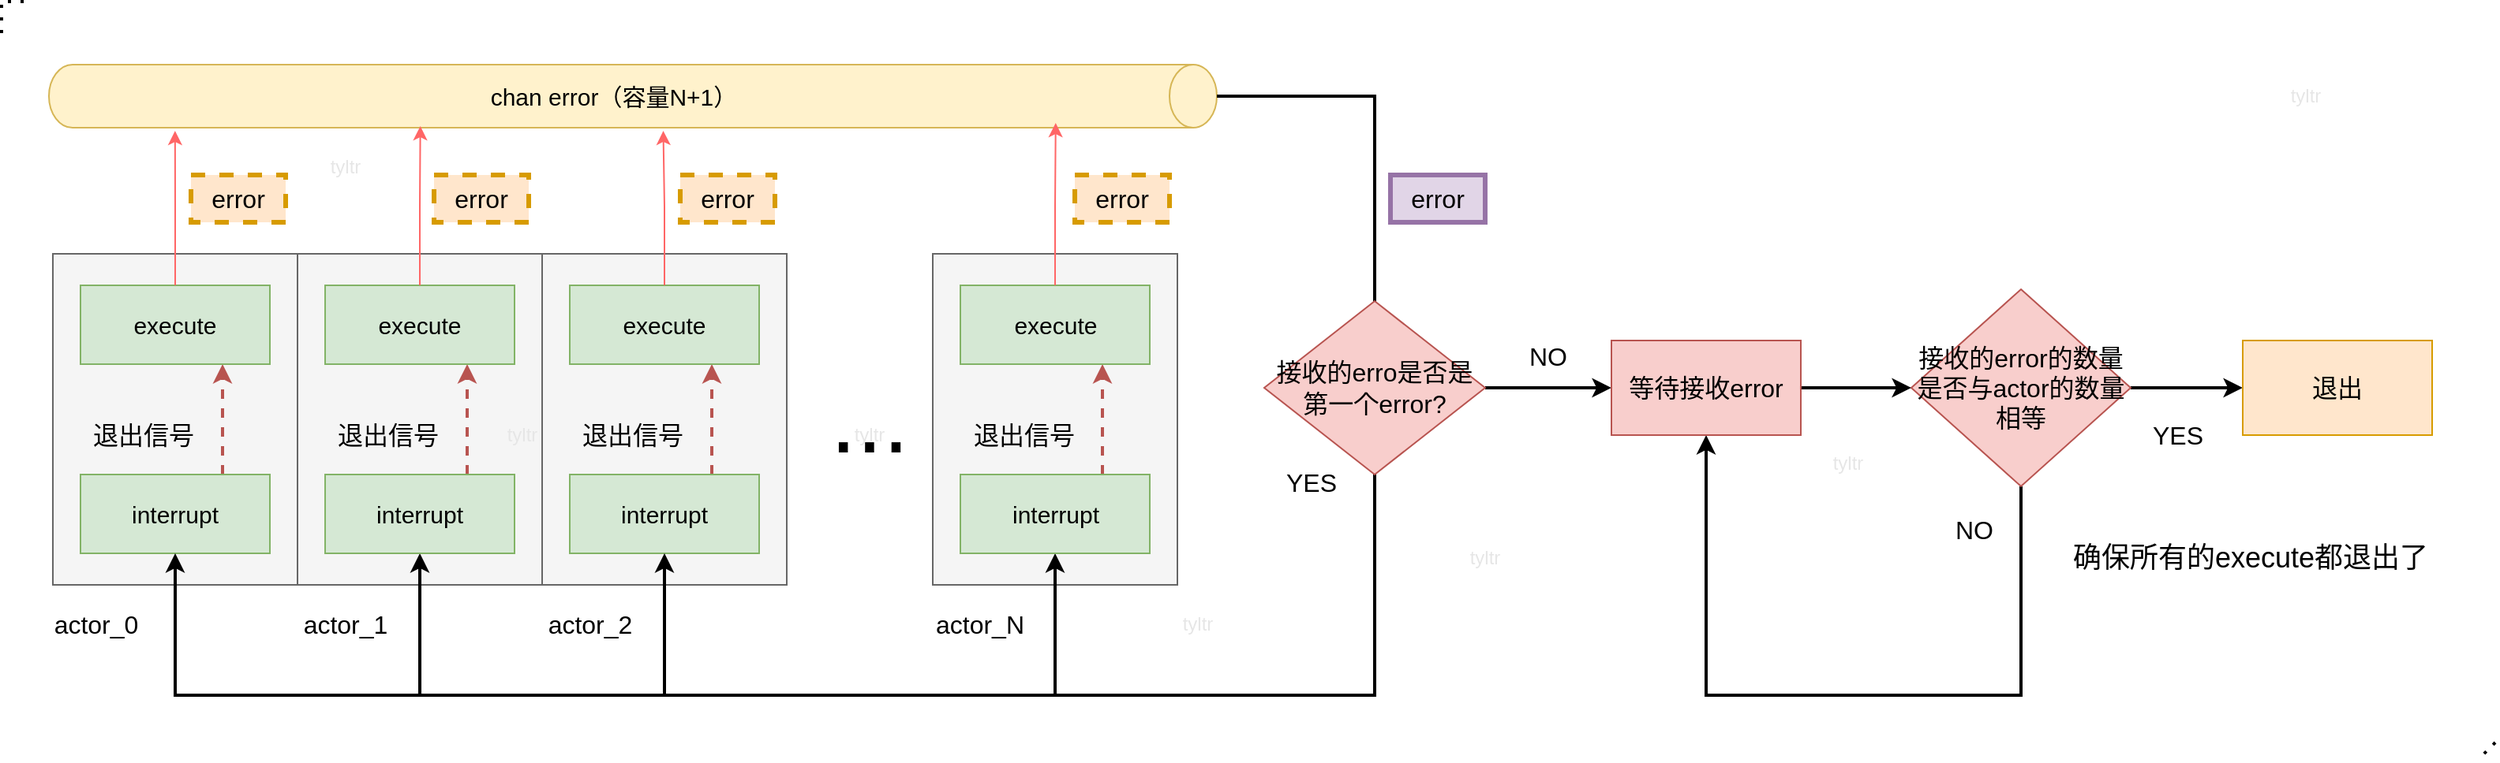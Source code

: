 <mxfile version="24.7.8">
  <diagram name="第 1 页" id="B596-E31jCctFJMOlmVz">
    <mxGraphModel dx="1434" dy="907" grid="1" gridSize="10" guides="1" tooltips="1" connect="1" arrows="1" fold="1" page="1" pageScale="1" pageWidth="827" pageHeight="1169" math="0" shadow="0">
      <root>
        <mxCell id="0" />
        <mxCell id="1" parent="0" />
        <mxCell id="k0zwRFcfS9azqHRNkTsq-45" value="" style="rounded=0;whiteSpace=wrap;html=1;fillColor=#f5f5f5;strokeColor=#666666;fontColor=#333333;" vertex="1" parent="1">
          <mxGeometry x="730" y="330" width="155" height="210" as="geometry" />
        </mxCell>
        <mxCell id="k0zwRFcfS9azqHRNkTsq-30" value="" style="rounded=0;whiteSpace=wrap;html=1;fillColor=#f5f5f5;strokeColor=#666666;fontColor=#333333;" vertex="1" parent="1">
          <mxGeometry x="327.5" y="330" width="155" height="210" as="geometry" />
        </mxCell>
        <mxCell id="k0zwRFcfS9azqHRNkTsq-1" value="" style="rounded=0;whiteSpace=wrap;html=1;fillColor=#f5f5f5;strokeColor=#666666;fontColor=#333333;" vertex="1" parent="1">
          <mxGeometry x="172.5" y="330" width="155" height="210" as="geometry" />
        </mxCell>
        <mxCell id="k0zwRFcfS9azqHRNkTsq-29" style="edgeStyle=orthogonalEdgeStyle;rounded=0;orthogonalLoop=1;jettySize=auto;html=1;exitX=0.75;exitY=0;exitDx=0;exitDy=0;entryX=0.75;entryY=1;entryDx=0;entryDy=0;strokeWidth=2;fillColor=#f8cecc;strokeColor=#b85450;dashed=1;" edge="1" parent="1" source="k0zwRFcfS9azqHRNkTsq-2" target="k0zwRFcfS9azqHRNkTsq-4">
          <mxGeometry relative="1" as="geometry" />
        </mxCell>
        <mxCell id="k0zwRFcfS9azqHRNkTsq-2" value="&lt;font style=&quot;font-size: 15px;&quot;&gt;interrupt&lt;/font&gt;" style="rounded=0;whiteSpace=wrap;html=1;fillColor=#d5e8d4;strokeColor=#82b366;" vertex="1" parent="1">
          <mxGeometry x="190" y="470" width="120" height="50" as="geometry" />
        </mxCell>
        <mxCell id="k0zwRFcfS9azqHRNkTsq-4" value="&lt;font style=&quot;font-size: 15px;&quot;&gt;execute&lt;/font&gt;" style="rounded=0;whiteSpace=wrap;html=1;fillColor=#d5e8d4;strokeColor=#82b366;" vertex="1" parent="1">
          <mxGeometry x="190" y="350" width="120" height="50" as="geometry" />
        </mxCell>
        <mxCell id="k0zwRFcfS9azqHRNkTsq-55" style="edgeStyle=orthogonalEdgeStyle;rounded=0;orthogonalLoop=1;jettySize=auto;html=1;exitX=0.5;exitY=0;exitDx=0;exitDy=0;exitPerimeter=0;strokeWidth=2;" edge="1" parent="1" source="k0zwRFcfS9azqHRNkTsq-18" target="k0zwRFcfS9azqHRNkTsq-32">
          <mxGeometry relative="1" as="geometry">
            <Array as="points">
              <mxPoint x="1010" y="230" />
              <mxPoint x="1010" y="610" />
              <mxPoint x="405" y="610" />
            </Array>
          </mxGeometry>
        </mxCell>
        <mxCell id="k0zwRFcfS9azqHRNkTsq-56" style="edgeStyle=orthogonalEdgeStyle;rounded=0;orthogonalLoop=1;jettySize=auto;html=1;exitX=0.5;exitY=0;exitDx=0;exitDy=0;exitPerimeter=0;entryX=0.5;entryY=1;entryDx=0;entryDy=0;strokeWidth=2;" edge="1" parent="1" source="k0zwRFcfS9azqHRNkTsq-18" target="k0zwRFcfS9azqHRNkTsq-47">
          <mxGeometry relative="1" as="geometry">
            <Array as="points">
              <mxPoint x="1010" y="230" />
              <mxPoint x="1010" y="610" />
              <mxPoint x="808" y="610" />
            </Array>
          </mxGeometry>
        </mxCell>
        <mxCell id="k0zwRFcfS9azqHRNkTsq-58" style="edgeStyle=orthogonalEdgeStyle;rounded=0;orthogonalLoop=1;jettySize=auto;html=1;exitX=0.5;exitY=0;exitDx=0;exitDy=0;exitPerimeter=0;entryX=0.5;entryY=1;entryDx=0;entryDy=0;strokeWidth=2;" edge="1" parent="1" source="k0zwRFcfS9azqHRNkTsq-18" target="k0zwRFcfS9azqHRNkTsq-2">
          <mxGeometry relative="1" as="geometry">
            <Array as="points">
              <mxPoint x="1010" y="230" />
              <mxPoint x="1010" y="610" />
              <mxPoint x="250" y="610" />
            </Array>
          </mxGeometry>
        </mxCell>
        <mxCell id="k0zwRFcfS9azqHRNkTsq-18" value="&lt;font style=&quot;font-size: 15px;&quot;&gt;chan error（容量N+1）&lt;/font&gt;" style="shape=cylinder3;whiteSpace=wrap;html=1;boundedLbl=1;backgroundOutline=1;size=15;direction=south;fillColor=#fff2cc;strokeColor=#d6b656;" vertex="1" parent="1">
          <mxGeometry x="170" y="210" width="740" height="40" as="geometry" />
        </mxCell>
        <mxCell id="k0zwRFcfS9azqHRNkTsq-28" value="&lt;font style=&quot;font-size: 16px;&quot;&gt;退出信号&lt;/font&gt;" style="text;html=1;align=center;verticalAlign=middle;whiteSpace=wrap;rounded=0;" vertex="1" parent="1">
          <mxGeometry x="190" y="430" width="80" height="30" as="geometry" />
        </mxCell>
        <mxCell id="k0zwRFcfS9azqHRNkTsq-31" style="edgeStyle=orthogonalEdgeStyle;rounded=0;orthogonalLoop=1;jettySize=auto;html=1;exitX=0.75;exitY=0;exitDx=0;exitDy=0;entryX=0.75;entryY=1;entryDx=0;entryDy=0;strokeWidth=2;fillColor=#f8cecc;strokeColor=#b85450;dashed=1;" edge="1" parent="1" source="k0zwRFcfS9azqHRNkTsq-32" target="k0zwRFcfS9azqHRNkTsq-33">
          <mxGeometry relative="1" as="geometry" />
        </mxCell>
        <mxCell id="k0zwRFcfS9azqHRNkTsq-32" value="&lt;font style=&quot;font-size: 15px;&quot;&gt;interrupt&lt;/font&gt;" style="rounded=0;whiteSpace=wrap;html=1;fillColor=#d5e8d4;strokeColor=#82b366;" vertex="1" parent="1">
          <mxGeometry x="345" y="470" width="120" height="50" as="geometry" />
        </mxCell>
        <mxCell id="k0zwRFcfS9azqHRNkTsq-33" value="&lt;font style=&quot;font-size: 15px;&quot;&gt;execute&lt;/font&gt;" style="rounded=0;whiteSpace=wrap;html=1;fillColor=#d5e8d4;strokeColor=#82b366;" vertex="1" parent="1">
          <mxGeometry x="345" y="350" width="120" height="50" as="geometry" />
        </mxCell>
        <mxCell id="k0zwRFcfS9azqHRNkTsq-34" value="&lt;font style=&quot;font-size: 16px;&quot;&gt;退出信号&lt;/font&gt;" style="text;html=1;align=center;verticalAlign=middle;whiteSpace=wrap;rounded=0;" vertex="1" parent="1">
          <mxGeometry x="345" y="430" width="80" height="30" as="geometry" />
        </mxCell>
        <mxCell id="k0zwRFcfS9azqHRNkTsq-35" value="" style="rounded=0;whiteSpace=wrap;html=1;fillColor=#f5f5f5;strokeColor=#666666;fontColor=#333333;" vertex="1" parent="1">
          <mxGeometry x="482.5" y="330" width="155" height="210" as="geometry" />
        </mxCell>
        <mxCell id="k0zwRFcfS9azqHRNkTsq-36" style="edgeStyle=orthogonalEdgeStyle;rounded=0;orthogonalLoop=1;jettySize=auto;html=1;exitX=0.75;exitY=0;exitDx=0;exitDy=0;entryX=0.75;entryY=1;entryDx=0;entryDy=0;strokeWidth=2;fillColor=#f8cecc;strokeColor=#b85450;dashed=1;" edge="1" parent="1" source="k0zwRFcfS9azqHRNkTsq-37" target="k0zwRFcfS9azqHRNkTsq-38">
          <mxGeometry relative="1" as="geometry" />
        </mxCell>
        <mxCell id="k0zwRFcfS9azqHRNkTsq-37" value="&lt;font style=&quot;font-size: 15px;&quot;&gt;interrupt&lt;/font&gt;" style="rounded=0;whiteSpace=wrap;html=1;fillColor=#d5e8d4;strokeColor=#82b366;" vertex="1" parent="1">
          <mxGeometry x="500" y="470" width="120" height="50" as="geometry" />
        </mxCell>
        <mxCell id="k0zwRFcfS9azqHRNkTsq-38" value="&lt;font style=&quot;font-size: 15px;&quot;&gt;execute&lt;/font&gt;" style="rounded=0;whiteSpace=wrap;html=1;fillColor=#d5e8d4;strokeColor=#82b366;" vertex="1" parent="1">
          <mxGeometry x="500" y="350" width="120" height="50" as="geometry" />
        </mxCell>
        <mxCell id="k0zwRFcfS9azqHRNkTsq-39" value="&lt;font style=&quot;font-size: 16px;&quot;&gt;退出信号&lt;/font&gt;" style="text;html=1;align=center;verticalAlign=middle;whiteSpace=wrap;rounded=0;" vertex="1" parent="1">
          <mxGeometry x="500" y="430" width="80" height="30" as="geometry" />
        </mxCell>
        <mxCell id="k0zwRFcfS9azqHRNkTsq-46" style="edgeStyle=orthogonalEdgeStyle;rounded=0;orthogonalLoop=1;jettySize=auto;html=1;exitX=0.75;exitY=0;exitDx=0;exitDy=0;entryX=0.75;entryY=1;entryDx=0;entryDy=0;strokeWidth=2;fillColor=#f8cecc;strokeColor=#b85450;dashed=1;" edge="1" parent="1" source="k0zwRFcfS9azqHRNkTsq-47" target="k0zwRFcfS9azqHRNkTsq-48">
          <mxGeometry relative="1" as="geometry" />
        </mxCell>
        <mxCell id="k0zwRFcfS9azqHRNkTsq-47" value="&lt;font style=&quot;font-size: 15px;&quot;&gt;interrupt&lt;/font&gt;" style="rounded=0;whiteSpace=wrap;html=1;fillColor=#d5e8d4;strokeColor=#82b366;" vertex="1" parent="1">
          <mxGeometry x="747.5" y="470" width="120" height="50" as="geometry" />
        </mxCell>
        <mxCell id="k0zwRFcfS9azqHRNkTsq-48" value="&lt;font style=&quot;font-size: 15px;&quot;&gt;execute&lt;/font&gt;" style="rounded=0;whiteSpace=wrap;html=1;fillColor=#d5e8d4;strokeColor=#82b366;" vertex="1" parent="1">
          <mxGeometry x="747.5" y="350" width="120" height="50" as="geometry" />
        </mxCell>
        <mxCell id="k0zwRFcfS9azqHRNkTsq-49" value="&lt;font style=&quot;font-size: 16px;&quot;&gt;退出信号&lt;/font&gt;" style="text;html=1;align=center;verticalAlign=middle;whiteSpace=wrap;rounded=0;" vertex="1" parent="1">
          <mxGeometry x="747.5" y="430" width="80" height="30" as="geometry" />
        </mxCell>
        <mxCell id="k0zwRFcfS9azqHRNkTsq-50" value="&lt;font style=&quot;font-size: 60px;&quot;&gt;...&lt;/font&gt;" style="text;html=1;align=center;verticalAlign=middle;whiteSpace=wrap;rounded=0;" vertex="1" parent="1">
          <mxGeometry x="660" y="420" width="60" height="30" as="geometry" />
        </mxCell>
        <mxCell id="k0zwRFcfS9azqHRNkTsq-51" style="edgeStyle=orthogonalEdgeStyle;rounded=0;orthogonalLoop=1;jettySize=auto;html=1;exitX=0.5;exitY=0;exitDx=0;exitDy=0;entryX=1.05;entryY=0.892;entryDx=0;entryDy=0;entryPerimeter=0;strokeColor=#FF6666;" edge="1" parent="1" source="k0zwRFcfS9azqHRNkTsq-4" target="k0zwRFcfS9azqHRNkTsq-18">
          <mxGeometry relative="1" as="geometry" />
        </mxCell>
        <mxCell id="k0zwRFcfS9azqHRNkTsq-52" style="edgeStyle=orthogonalEdgeStyle;rounded=0;orthogonalLoop=1;jettySize=auto;html=1;exitX=0.5;exitY=0;exitDx=0;exitDy=0;entryX=0.975;entryY=0.682;entryDx=0;entryDy=0;entryPerimeter=0;strokeColor=#FF6666;" edge="1" parent="1" source="k0zwRFcfS9azqHRNkTsq-33" target="k0zwRFcfS9azqHRNkTsq-18">
          <mxGeometry relative="1" as="geometry" />
        </mxCell>
        <mxCell id="k0zwRFcfS9azqHRNkTsq-53" style="edgeStyle=orthogonalEdgeStyle;rounded=0;orthogonalLoop=1;jettySize=auto;html=1;exitX=0.5;exitY=0;exitDx=0;exitDy=0;entryX=1.05;entryY=0.474;entryDx=0;entryDy=0;entryPerimeter=0;strokeColor=#FF6666;" edge="1" parent="1" source="k0zwRFcfS9azqHRNkTsq-38" target="k0zwRFcfS9azqHRNkTsq-18">
          <mxGeometry relative="1" as="geometry" />
        </mxCell>
        <mxCell id="k0zwRFcfS9azqHRNkTsq-54" style="edgeStyle=orthogonalEdgeStyle;rounded=0;orthogonalLoop=1;jettySize=auto;html=1;exitX=0.5;exitY=0;exitDx=0;exitDy=0;entryX=0.925;entryY=0.138;entryDx=0;entryDy=0;entryPerimeter=0;strokeColor=#FF6666;" edge="1" parent="1" source="k0zwRFcfS9azqHRNkTsq-48" target="k0zwRFcfS9azqHRNkTsq-18">
          <mxGeometry relative="1" as="geometry" />
        </mxCell>
        <mxCell id="k0zwRFcfS9azqHRNkTsq-57" style="edgeStyle=orthogonalEdgeStyle;rounded=0;orthogonalLoop=1;jettySize=auto;html=1;exitX=0.5;exitY=1;exitDx=0;exitDy=0;entryX=0.5;entryY=0;entryDx=0;entryDy=0;entryPerimeter=0;endArrow=none;endFill=0;startArrow=classic;startFill=1;strokeWidth=2;" edge="1" parent="1" source="k0zwRFcfS9azqHRNkTsq-37" target="k0zwRFcfS9azqHRNkTsq-18">
          <mxGeometry relative="1" as="geometry">
            <Array as="points">
              <mxPoint x="560" y="610" />
              <mxPoint x="1010" y="610" />
              <mxPoint x="1010" y="230" />
            </Array>
          </mxGeometry>
        </mxCell>
        <mxCell id="k0zwRFcfS9azqHRNkTsq-71" style="edgeStyle=orthogonalEdgeStyle;rounded=0;orthogonalLoop=1;jettySize=auto;html=1;exitX=1;exitY=0.5;exitDx=0;exitDy=0;entryX=0;entryY=0.5;entryDx=0;entryDy=0;strokeWidth=2;" edge="1" parent="1" source="k0zwRFcfS9azqHRNkTsq-65">
          <mxGeometry relative="1" as="geometry">
            <mxPoint x="1160" y="415" as="targetPoint" />
          </mxGeometry>
        </mxCell>
        <mxCell id="k0zwRFcfS9azqHRNkTsq-65" value="&lt;font style=&quot;font-size: 16px;&quot;&gt;接收的erro是否是&lt;/font&gt;&lt;div style=&quot;font-size: 16px;&quot;&gt;&lt;font style=&quot;font-size: 16px;&quot;&gt;第一个error?&lt;/font&gt;&lt;/div&gt;" style="rhombus;whiteSpace=wrap;html=1;fillColor=#f8cecc;strokeColor=#b85450;" vertex="1" parent="1">
          <mxGeometry x="940" y="360" width="140" height="110" as="geometry" />
        </mxCell>
        <mxCell id="k0zwRFcfS9azqHRNkTsq-68" value="&lt;font style=&quot;font-size: 16px;&quot;&gt;NO&lt;/font&gt;" style="text;html=1;align=center;verticalAlign=middle;whiteSpace=wrap;rounded=0;" vertex="1" parent="1">
          <mxGeometry x="1090" y="380" width="60" height="30" as="geometry" />
        </mxCell>
        <mxCell id="k0zwRFcfS9azqHRNkTsq-69" value="&lt;font style=&quot;font-size: 16px;&quot;&gt;YES&lt;/font&gt;" style="text;html=1;align=center;verticalAlign=middle;whiteSpace=wrap;rounded=0;" vertex="1" parent="1">
          <mxGeometry x="940" y="460" width="60" height="30" as="geometry" />
        </mxCell>
        <mxCell id="k0zwRFcfS9azqHRNkTsq-79" style="edgeStyle=orthogonalEdgeStyle;rounded=0;orthogonalLoop=1;jettySize=auto;html=1;exitX=0.5;exitY=1;exitDx=0;exitDy=0;entryX=0.5;entryY=1;entryDx=0;entryDy=0;strokeWidth=2;" edge="1" parent="1" source="k0zwRFcfS9azqHRNkTsq-72" target="k0zwRFcfS9azqHRNkTsq-77">
          <mxGeometry relative="1" as="geometry">
            <Array as="points">
              <mxPoint x="1420" y="610" />
              <mxPoint x="1220" y="610" />
            </Array>
          </mxGeometry>
        </mxCell>
        <mxCell id="k0zwRFcfS9azqHRNkTsq-84" style="edgeStyle=orthogonalEdgeStyle;rounded=0;orthogonalLoop=1;jettySize=auto;html=1;exitX=1;exitY=0.5;exitDx=0;exitDy=0;entryX=0;entryY=0.5;entryDx=0;entryDy=0;strokeWidth=2;" edge="1" parent="1" source="k0zwRFcfS9azqHRNkTsq-72" target="k0zwRFcfS9azqHRNkTsq-83">
          <mxGeometry relative="1" as="geometry" />
        </mxCell>
        <mxCell id="k0zwRFcfS9azqHRNkTsq-72" value="&lt;span style=&quot;font-size: 16px;&quot;&gt;&lt;font style=&quot;font-size: 16px;&quot;&gt;接收的error的数量&lt;/font&gt;&lt;/span&gt;&lt;div style=&quot;font-size: 16px;&quot;&gt;&lt;font style=&quot;font-size: 16px;&quot;&gt;是否与actor的数量相等&lt;/font&gt;&lt;/div&gt;" style="rhombus;whiteSpace=wrap;html=1;fillColor=#f8cecc;strokeColor=#b85450;" vertex="1" parent="1">
          <mxGeometry x="1350" y="352.5" width="139" height="125" as="geometry" />
        </mxCell>
        <mxCell id="k0zwRFcfS9azqHRNkTsq-73" value="&lt;font style=&quot;font-size: 16px;&quot;&gt;actor_0&lt;/font&gt;" style="text;html=1;align=center;verticalAlign=middle;whiteSpace=wrap;rounded=0;" vertex="1" parent="1">
          <mxGeometry x="170" y="550" width="60" height="30" as="geometry" />
        </mxCell>
        <mxCell id="k0zwRFcfS9azqHRNkTsq-74" value="&lt;font style=&quot;font-size: 16px;&quot;&gt;actor_1&lt;/font&gt;" style="text;html=1;align=center;verticalAlign=middle;whiteSpace=wrap;rounded=0;" vertex="1" parent="1">
          <mxGeometry x="327.5" y="550" width="60" height="30" as="geometry" />
        </mxCell>
        <mxCell id="k0zwRFcfS9azqHRNkTsq-75" value="&lt;font style=&quot;font-size: 16px;&quot;&gt;actor_2&lt;/font&gt;" style="text;html=1;align=center;verticalAlign=middle;whiteSpace=wrap;rounded=0;" vertex="1" parent="1">
          <mxGeometry x="482.5" y="550" width="60" height="30" as="geometry" />
        </mxCell>
        <mxCell id="k0zwRFcfS9azqHRNkTsq-76" value="&lt;font style=&quot;font-size: 16px;&quot;&gt;actor_N&lt;/font&gt;" style="text;html=1;align=center;verticalAlign=middle;whiteSpace=wrap;rounded=0;" vertex="1" parent="1">
          <mxGeometry x="730" y="550" width="60" height="30" as="geometry" />
        </mxCell>
        <mxCell id="k0zwRFcfS9azqHRNkTsq-78" style="edgeStyle=orthogonalEdgeStyle;rounded=0;orthogonalLoop=1;jettySize=auto;html=1;exitX=1;exitY=0.5;exitDx=0;exitDy=0;entryX=0;entryY=0.5;entryDx=0;entryDy=0;strokeWidth=2;" edge="1" parent="1" source="k0zwRFcfS9azqHRNkTsq-77" target="k0zwRFcfS9azqHRNkTsq-72">
          <mxGeometry relative="1" as="geometry" />
        </mxCell>
        <mxCell id="k0zwRFcfS9azqHRNkTsq-77" value="&lt;font style=&quot;font-size: 16px;&quot;&gt;等待接收error&lt;/font&gt;" style="rounded=0;whiteSpace=wrap;html=1;fillColor=#f8cecc;strokeColor=#b85450;" vertex="1" parent="1">
          <mxGeometry x="1160" y="385" width="120" height="60" as="geometry" />
        </mxCell>
        <mxCell id="k0zwRFcfS9azqHRNkTsq-83" value="&lt;font style=&quot;font-size: 16px;&quot;&gt;退出&lt;/font&gt;" style="rounded=0;whiteSpace=wrap;html=1;fillColor=#ffe6cc;strokeColor=#d79b00;" vertex="1" parent="1">
          <mxGeometry x="1560" y="385" width="120" height="60" as="geometry" />
        </mxCell>
        <mxCell id="k0zwRFcfS9azqHRNkTsq-85" value="&lt;font style=&quot;font-size: 18px;&quot;&gt;确保所有的execute都退出了&lt;/font&gt;" style="text;html=1;align=center;verticalAlign=middle;whiteSpace=wrap;rounded=0;" vertex="1" parent="1">
          <mxGeometry x="1430" y="507.5" width="270" height="30" as="geometry" />
        </mxCell>
        <mxCell id="k0zwRFcfS9azqHRNkTsq-86" value="&lt;font style=&quot;font-size: 16px;&quot;&gt;NO&lt;/font&gt;" style="text;html=1;align=center;verticalAlign=middle;whiteSpace=wrap;rounded=0;" vertex="1" parent="1">
          <mxGeometry x="1360" y="490" width="60" height="30" as="geometry" />
        </mxCell>
        <mxCell id="k0zwRFcfS9azqHRNkTsq-87" value="&lt;font style=&quot;font-size: 16px;&quot;&gt;YES&lt;/font&gt;" style="text;html=1;align=center;verticalAlign=middle;whiteSpace=wrap;rounded=0;" vertex="1" parent="1">
          <mxGeometry x="1489" y="430" width="60" height="30" as="geometry" />
        </mxCell>
        <mxCell id="k0zwRFcfS9azqHRNkTsq-89" value="&lt;font style=&quot;font-size: 16px;&quot;&gt;error&lt;/font&gt;" style="text;html=1;align=center;verticalAlign=middle;whiteSpace=wrap;rounded=0;fillColor=#ffe6cc;strokeColor=#d79b00;strokeWidth=3;dashed=1;" vertex="1" parent="1">
          <mxGeometry x="570" y="280" width="60" height="30" as="geometry" />
        </mxCell>
        <mxCell id="k0zwRFcfS9azqHRNkTsq-90" value="&lt;font style=&quot;font-size: 16px;&quot;&gt;error&lt;/font&gt;" style="text;html=1;align=center;verticalAlign=middle;whiteSpace=wrap;rounded=0;fillColor=#ffe6cc;strokeColor=#d79b00;dashed=1;strokeWidth=3;" vertex="1" parent="1">
          <mxGeometry x="820" y="280" width="60" height="30" as="geometry" />
        </mxCell>
        <mxCell id="k0zwRFcfS9azqHRNkTsq-91" value="&lt;font style=&quot;font-size: 16px;&quot;&gt;error&lt;/font&gt;" style="text;html=1;align=center;verticalAlign=middle;whiteSpace=wrap;rounded=0;fillColor=#e1d5e7;strokeColor=#9673a6;strokeWidth=3;" vertex="1" parent="1">
          <mxGeometry x="1020" y="280" width="60" height="30" as="geometry" />
        </mxCell>
        <mxCell id="k0zwRFcfS9azqHRNkTsq-92" value="&lt;font style=&quot;font-size: 16px;&quot;&gt;error&lt;/font&gt;" style="text;html=1;align=center;verticalAlign=middle;whiteSpace=wrap;rounded=0;fillColor=#ffe6cc;strokeColor=#d79b00;dashed=1;strokeWidth=3;" vertex="1" parent="1">
          <mxGeometry x="414" y="280" width="60" height="30" as="geometry" />
        </mxCell>
        <mxCell id="k0zwRFcfS9azqHRNkTsq-94" value="&lt;font style=&quot;font-size: 16px;&quot;&gt;error&lt;/font&gt;" style="text;html=1;align=center;verticalAlign=middle;whiteSpace=wrap;rounded=0;fillColor=#ffe6cc;strokeColor=#d79b00;dashed=1;strokeWidth=3;" vertex="1" parent="1">
          <mxGeometry x="260" y="280" width="60" height="30" as="geometry" />
        </mxCell>
        <mxCell id="k0zwRFcfS9azqHRNkTsq-97" value="" style="endArrow=none;dashed=1;html=1;dashPattern=1 3;strokeWidth=2;rounded=0;" edge="1" parent="1">
          <mxGeometry width="50" height="50" relative="1" as="geometry">
            <mxPoint x="1720" y="640" as="sourcePoint" />
            <mxPoint x="1710" y="650" as="targetPoint" />
          </mxGeometry>
        </mxCell>
        <mxCell id="k0zwRFcfS9azqHRNkTsq-98" value="&lt;font color=&quot;#e6e6e6&quot;&gt;tyltr&lt;/font&gt;" style="text;html=1;align=center;verticalAlign=middle;whiteSpace=wrap;rounded=0;" vertex="1" parent="1">
          <mxGeometry x="327.5" y="260" width="60" height="30" as="geometry" />
        </mxCell>
        <mxCell id="k0zwRFcfS9azqHRNkTsq-99" value="" style="endArrow=none;dashed=1;html=1;dashPattern=1 3;strokeWidth=2;rounded=0;" edge="1" parent="1">
          <mxGeometry width="50" height="50" relative="1" as="geometry">
            <mxPoint x="140" y="190" as="sourcePoint" />
            <mxPoint x="160" y="170" as="targetPoint" />
            <Array as="points">
              <mxPoint x="140" y="170" />
            </Array>
          </mxGeometry>
        </mxCell>
        <mxCell id="k0zwRFcfS9azqHRNkTsq-100" value="&lt;font color=&quot;#e6e6e6&quot;&gt;tyltr&lt;/font&gt;" style="text;html=1;align=center;verticalAlign=middle;whiteSpace=wrap;rounded=0;" vertex="1" parent="1">
          <mxGeometry x="867.5" y="550" width="60" height="30" as="geometry" />
        </mxCell>
        <mxCell id="k0zwRFcfS9azqHRNkTsq-101" value="&lt;font color=&quot;#e6e6e6&quot;&gt;tyltr&lt;/font&gt;" style="text;html=1;align=center;verticalAlign=middle;whiteSpace=wrap;rounded=0;" vertex="1" parent="1">
          <mxGeometry x="660" y="430" width="60" height="30" as="geometry" />
        </mxCell>
        <mxCell id="k0zwRFcfS9azqHRNkTsq-102" value="&lt;font color=&quot;#e6e6e6&quot;&gt;tyltr&lt;/font&gt;" style="text;html=1;align=center;verticalAlign=middle;whiteSpace=wrap;rounded=0;" vertex="1" parent="1">
          <mxGeometry x="1050" y="507.5" width="60" height="30" as="geometry" />
        </mxCell>
        <mxCell id="k0zwRFcfS9azqHRNkTsq-103" value="&lt;font color=&quot;#e6e6e6&quot;&gt;tyltr&lt;/font&gt;" style="text;html=1;align=center;verticalAlign=middle;whiteSpace=wrap;rounded=0;" vertex="1" parent="1">
          <mxGeometry x="440" y="430" width="60" height="30" as="geometry" />
        </mxCell>
        <mxCell id="k0zwRFcfS9azqHRNkTsq-104" value="&lt;font color=&quot;#e6e6e6&quot;&gt;tyltr&lt;/font&gt;" style="text;html=1;align=center;verticalAlign=middle;whiteSpace=wrap;rounded=0;" vertex="1" parent="1">
          <mxGeometry x="1280" y="447.5" width="60" height="30" as="geometry" />
        </mxCell>
        <mxCell id="k0zwRFcfS9azqHRNkTsq-105" value="&lt;font color=&quot;#e6e6e6&quot;&gt;tyltr&lt;/font&gt;" style="text;html=1;align=center;verticalAlign=middle;whiteSpace=wrap;rounded=0;" vertex="1" parent="1">
          <mxGeometry x="1570" y="215" width="60" height="30" as="geometry" />
        </mxCell>
      </root>
    </mxGraphModel>
  </diagram>
</mxfile>
